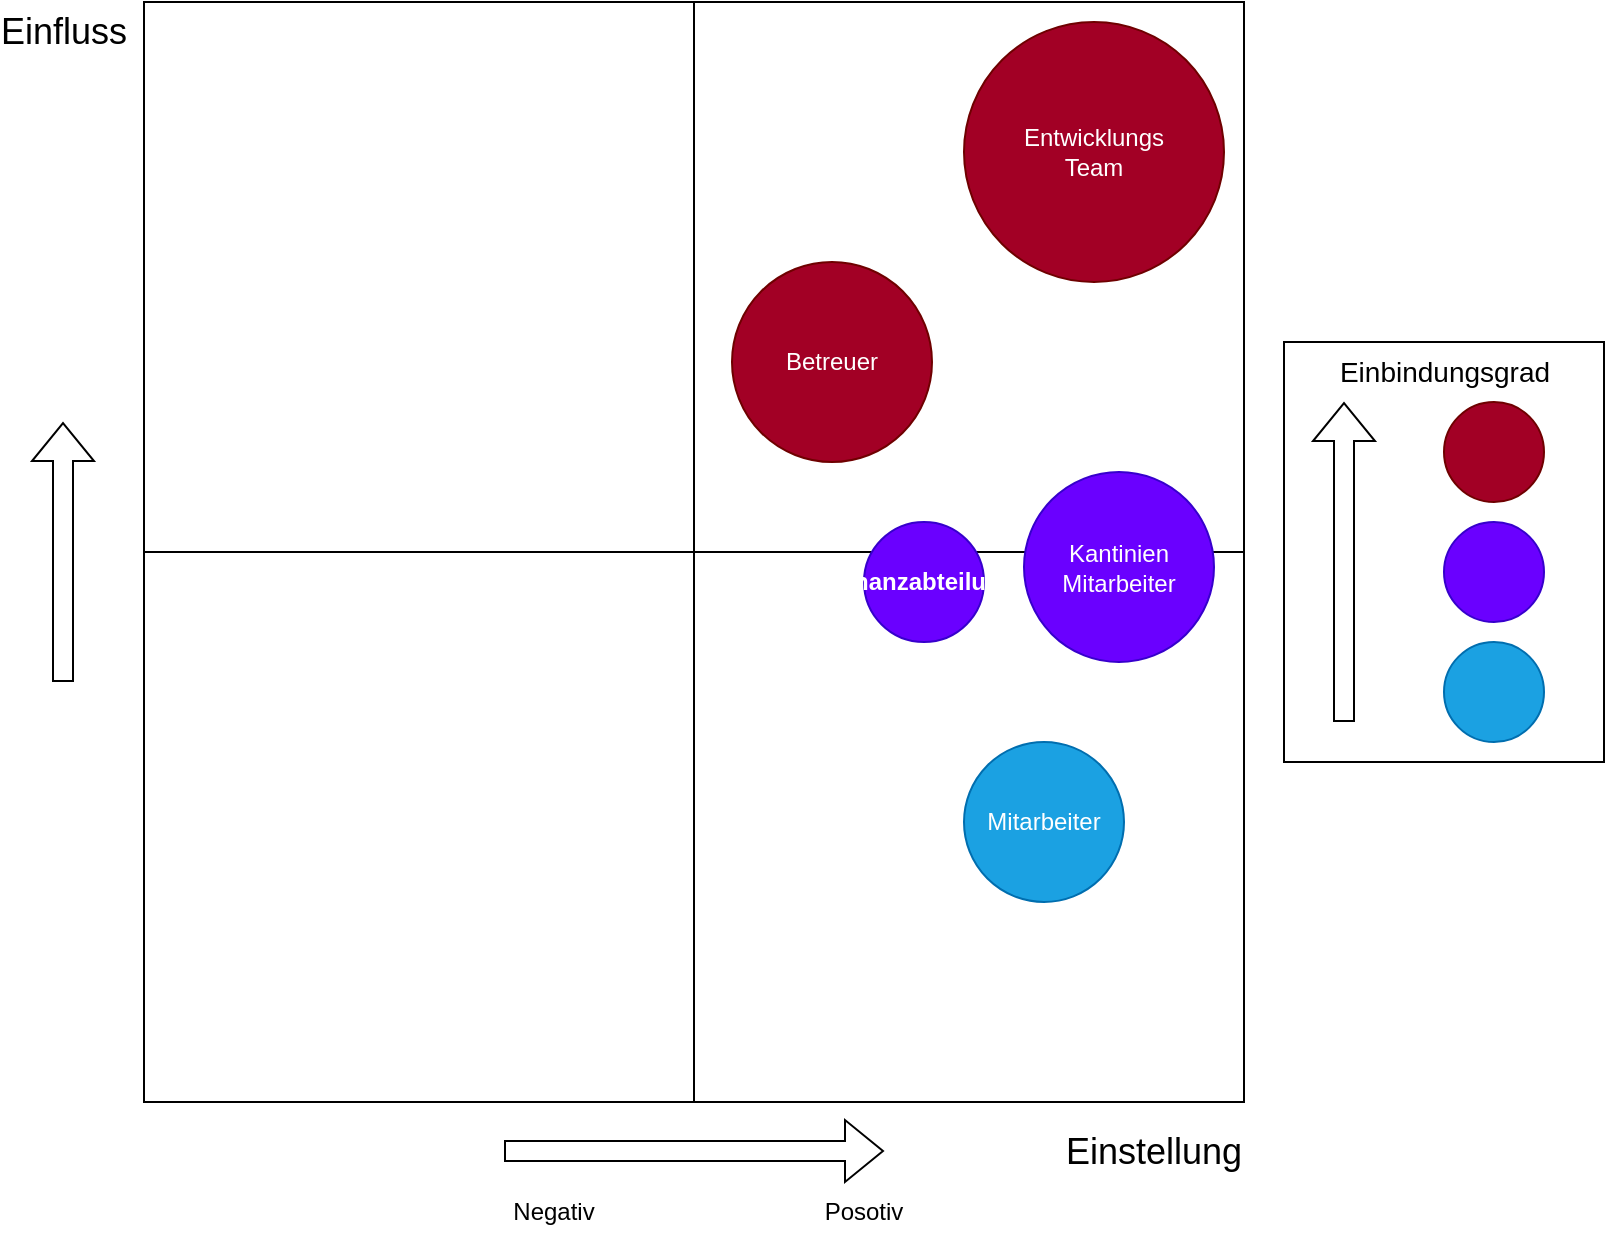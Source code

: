 <mxfile version="22.1.18" type="device">
  <diagram name="Seite-1" id="eyhBiREzb58VhTLafd4v">
    <mxGraphModel dx="1114" dy="450" grid="1" gridSize="10" guides="1" tooltips="1" connect="1" arrows="1" fold="1" page="1" pageScale="1" pageWidth="827" pageHeight="1169" math="0" shadow="0">
      <root>
        <mxCell id="0" />
        <mxCell id="1" parent="0" />
        <mxCell id="vqSrxHvqfmINnTe388tX-32" value="" style="rounded=0;whiteSpace=wrap;html=1;" parent="1" vertex="1">
          <mxGeometry x="650" y="210" width="160" height="210" as="geometry" />
        </mxCell>
        <mxCell id="vqSrxHvqfmINnTe388tX-1" value="" style="rounded=0;whiteSpace=wrap;html=1;" parent="1" vertex="1">
          <mxGeometry x="80" y="40" width="550" height="550" as="geometry" />
        </mxCell>
        <mxCell id="vqSrxHvqfmINnTe388tX-2" value="" style="endArrow=none;html=1;rounded=0;exitX=0;exitY=0.5;exitDx=0;exitDy=0;entryX=1;entryY=0.5;entryDx=0;entryDy=0;" parent="1" source="vqSrxHvqfmINnTe388tX-1" target="vqSrxHvqfmINnTe388tX-1" edge="1">
          <mxGeometry width="50" height="50" relative="1" as="geometry">
            <mxPoint x="350" y="440" as="sourcePoint" />
            <mxPoint x="400" y="390" as="targetPoint" />
          </mxGeometry>
        </mxCell>
        <mxCell id="vqSrxHvqfmINnTe388tX-3" value="" style="endArrow=none;html=1;rounded=0;exitX=0.5;exitY=1;exitDx=0;exitDy=0;entryX=0.5;entryY=0;entryDx=0;entryDy=0;" parent="1" source="vqSrxHvqfmINnTe388tX-1" target="vqSrxHvqfmINnTe388tX-1" edge="1">
          <mxGeometry width="50" height="50" relative="1" as="geometry">
            <mxPoint x="350" y="320" as="sourcePoint" />
            <mxPoint x="400" y="270" as="targetPoint" />
          </mxGeometry>
        </mxCell>
        <mxCell id="vqSrxHvqfmINnTe388tX-4" value="&lt;font style=&quot;font-size: 18px;&quot;&gt;Einfluss&lt;/font&gt;" style="text;html=1;strokeColor=none;fillColor=none;align=center;verticalAlign=middle;whiteSpace=wrap;rounded=0;" parent="1" vertex="1">
          <mxGeometry x="10" y="40" width="60" height="30" as="geometry" />
        </mxCell>
        <mxCell id="vqSrxHvqfmINnTe388tX-5" value="&lt;font style=&quot;font-size: 18px;&quot;&gt;Einstellung&lt;/font&gt;" style="text;html=1;strokeColor=none;fillColor=none;align=center;verticalAlign=middle;whiteSpace=wrap;rounded=0;" parent="1" vertex="1">
          <mxGeometry x="540" y="600" width="90" height="30" as="geometry" />
        </mxCell>
        <mxCell id="vqSrxHvqfmINnTe388tX-6" value="" style="shape=flexArrow;endArrow=classic;html=1;rounded=0;" parent="1" edge="1">
          <mxGeometry width="50" height="50" relative="1" as="geometry">
            <mxPoint x="39.5" y="380" as="sourcePoint" />
            <mxPoint x="39.5" y="250" as="targetPoint" />
          </mxGeometry>
        </mxCell>
        <mxCell id="vqSrxHvqfmINnTe388tX-8" value="" style="shape=flexArrow;endArrow=classic;html=1;rounded=0;" parent="1" edge="1">
          <mxGeometry width="50" height="50" relative="1" as="geometry">
            <mxPoint x="260" y="614.5" as="sourcePoint" />
            <mxPoint x="450" y="614.5" as="targetPoint" />
          </mxGeometry>
        </mxCell>
        <mxCell id="vqSrxHvqfmINnTe388tX-9" value="Entwicklungs&lt;br&gt;Team" style="ellipse;whiteSpace=wrap;html=1;aspect=fixed;fillColor=#a20025;fontColor=#ffffff;strokeColor=#6F0000;" parent="1" vertex="1">
          <mxGeometry x="490" y="50" width="130" height="130" as="geometry" />
        </mxCell>
        <mxCell id="vqSrxHvqfmINnTe388tX-10" value="Betreuer" style="ellipse;whiteSpace=wrap;html=1;aspect=fixed;fillColor=#a20025;fontColor=#ffffff;strokeColor=#6F0000;" parent="1" vertex="1">
          <mxGeometry x="374" y="170" width="100" height="100" as="geometry" />
        </mxCell>
        <mxCell id="vqSrxHvqfmINnTe388tX-12" value="&lt;font style=&quot;font-size: 14px;&quot;&gt;Einbindungsgrad&lt;/font&gt;" style="text;html=1;strokeColor=none;fillColor=none;align=center;verticalAlign=middle;whiteSpace=wrap;rounded=0;" parent="1" vertex="1">
          <mxGeometry x="677.5" y="210" width="105" height="30" as="geometry" />
        </mxCell>
        <mxCell id="vqSrxHvqfmINnTe388tX-13" value="" style="ellipse;whiteSpace=wrap;html=1;aspect=fixed;fillColor=#a20025;fontColor=#ffffff;strokeColor=#6F0000;" parent="1" vertex="1">
          <mxGeometry x="730" y="240" width="50" height="50" as="geometry" />
        </mxCell>
        <mxCell id="vqSrxHvqfmINnTe388tX-14" value="" style="ellipse;whiteSpace=wrap;html=1;aspect=fixed;fillColor=#6a00ff;fontColor=#ffffff;strokeColor=#3700CC;" parent="1" vertex="1">
          <mxGeometry x="730" y="300" width="50" height="50" as="geometry" />
        </mxCell>
        <mxCell id="vqSrxHvqfmINnTe388tX-15" value="" style="ellipse;whiteSpace=wrap;html=1;aspect=fixed;fillColor=#1ba1e2;fontColor=#ffffff;strokeColor=#006EAF;" parent="1" vertex="1">
          <mxGeometry x="730" y="360" width="50" height="50" as="geometry" />
        </mxCell>
        <mxCell id="vqSrxHvqfmINnTe388tX-18" value="" style="shape=flexArrow;endArrow=classic;html=1;rounded=0;" parent="1" edge="1">
          <mxGeometry width="50" height="50" relative="1" as="geometry">
            <mxPoint x="680" y="400" as="sourcePoint" />
            <mxPoint x="680" y="240" as="targetPoint" />
          </mxGeometry>
        </mxCell>
        <mxCell id="vqSrxHvqfmINnTe388tX-19" value="Kantinien&lt;br&gt;Mitarbeiter" style="ellipse;whiteSpace=wrap;html=1;aspect=fixed;fillColor=#6a00ff;fontColor=#ffffff;strokeColor=#3700CC;" parent="1" vertex="1">
          <mxGeometry x="520" y="275" width="95" height="95" as="geometry" />
        </mxCell>
        <mxCell id="vqSrxHvqfmINnTe388tX-23" value="Mitarbeiter" style="ellipse;whiteSpace=wrap;html=1;aspect=fixed;fillColor=#1ba1e2;fontColor=#ffffff;strokeColor=#006EAF;" parent="1" vertex="1">
          <mxGeometry x="490" y="410" width="80" height="80" as="geometry" />
        </mxCell>
        <mxCell id="vqSrxHvqfmINnTe388tX-28" value="&lt;strong&gt;Finanzabteilung&lt;/strong&gt;" style="ellipse;whiteSpace=wrap;html=1;aspect=fixed;fillColor=#6a00ff;fontColor=#ffffff;strokeColor=#3700CC;" parent="1" vertex="1">
          <mxGeometry x="440" y="300" width="60" height="60" as="geometry" />
        </mxCell>
        <mxCell id="vqSrxHvqfmINnTe388tX-29" value="Posotiv" style="text;html=1;strokeColor=none;fillColor=none;align=center;verticalAlign=middle;whiteSpace=wrap;rounded=0;" parent="1" vertex="1">
          <mxGeometry x="410" y="630" width="60" height="30" as="geometry" />
        </mxCell>
        <mxCell id="vqSrxHvqfmINnTe388tX-30" value="Negativ" style="text;html=1;strokeColor=none;fillColor=none;align=center;verticalAlign=middle;whiteSpace=wrap;rounded=0;" parent="1" vertex="1">
          <mxGeometry x="255" y="630" width="60" height="30" as="geometry" />
        </mxCell>
      </root>
    </mxGraphModel>
  </diagram>
</mxfile>
